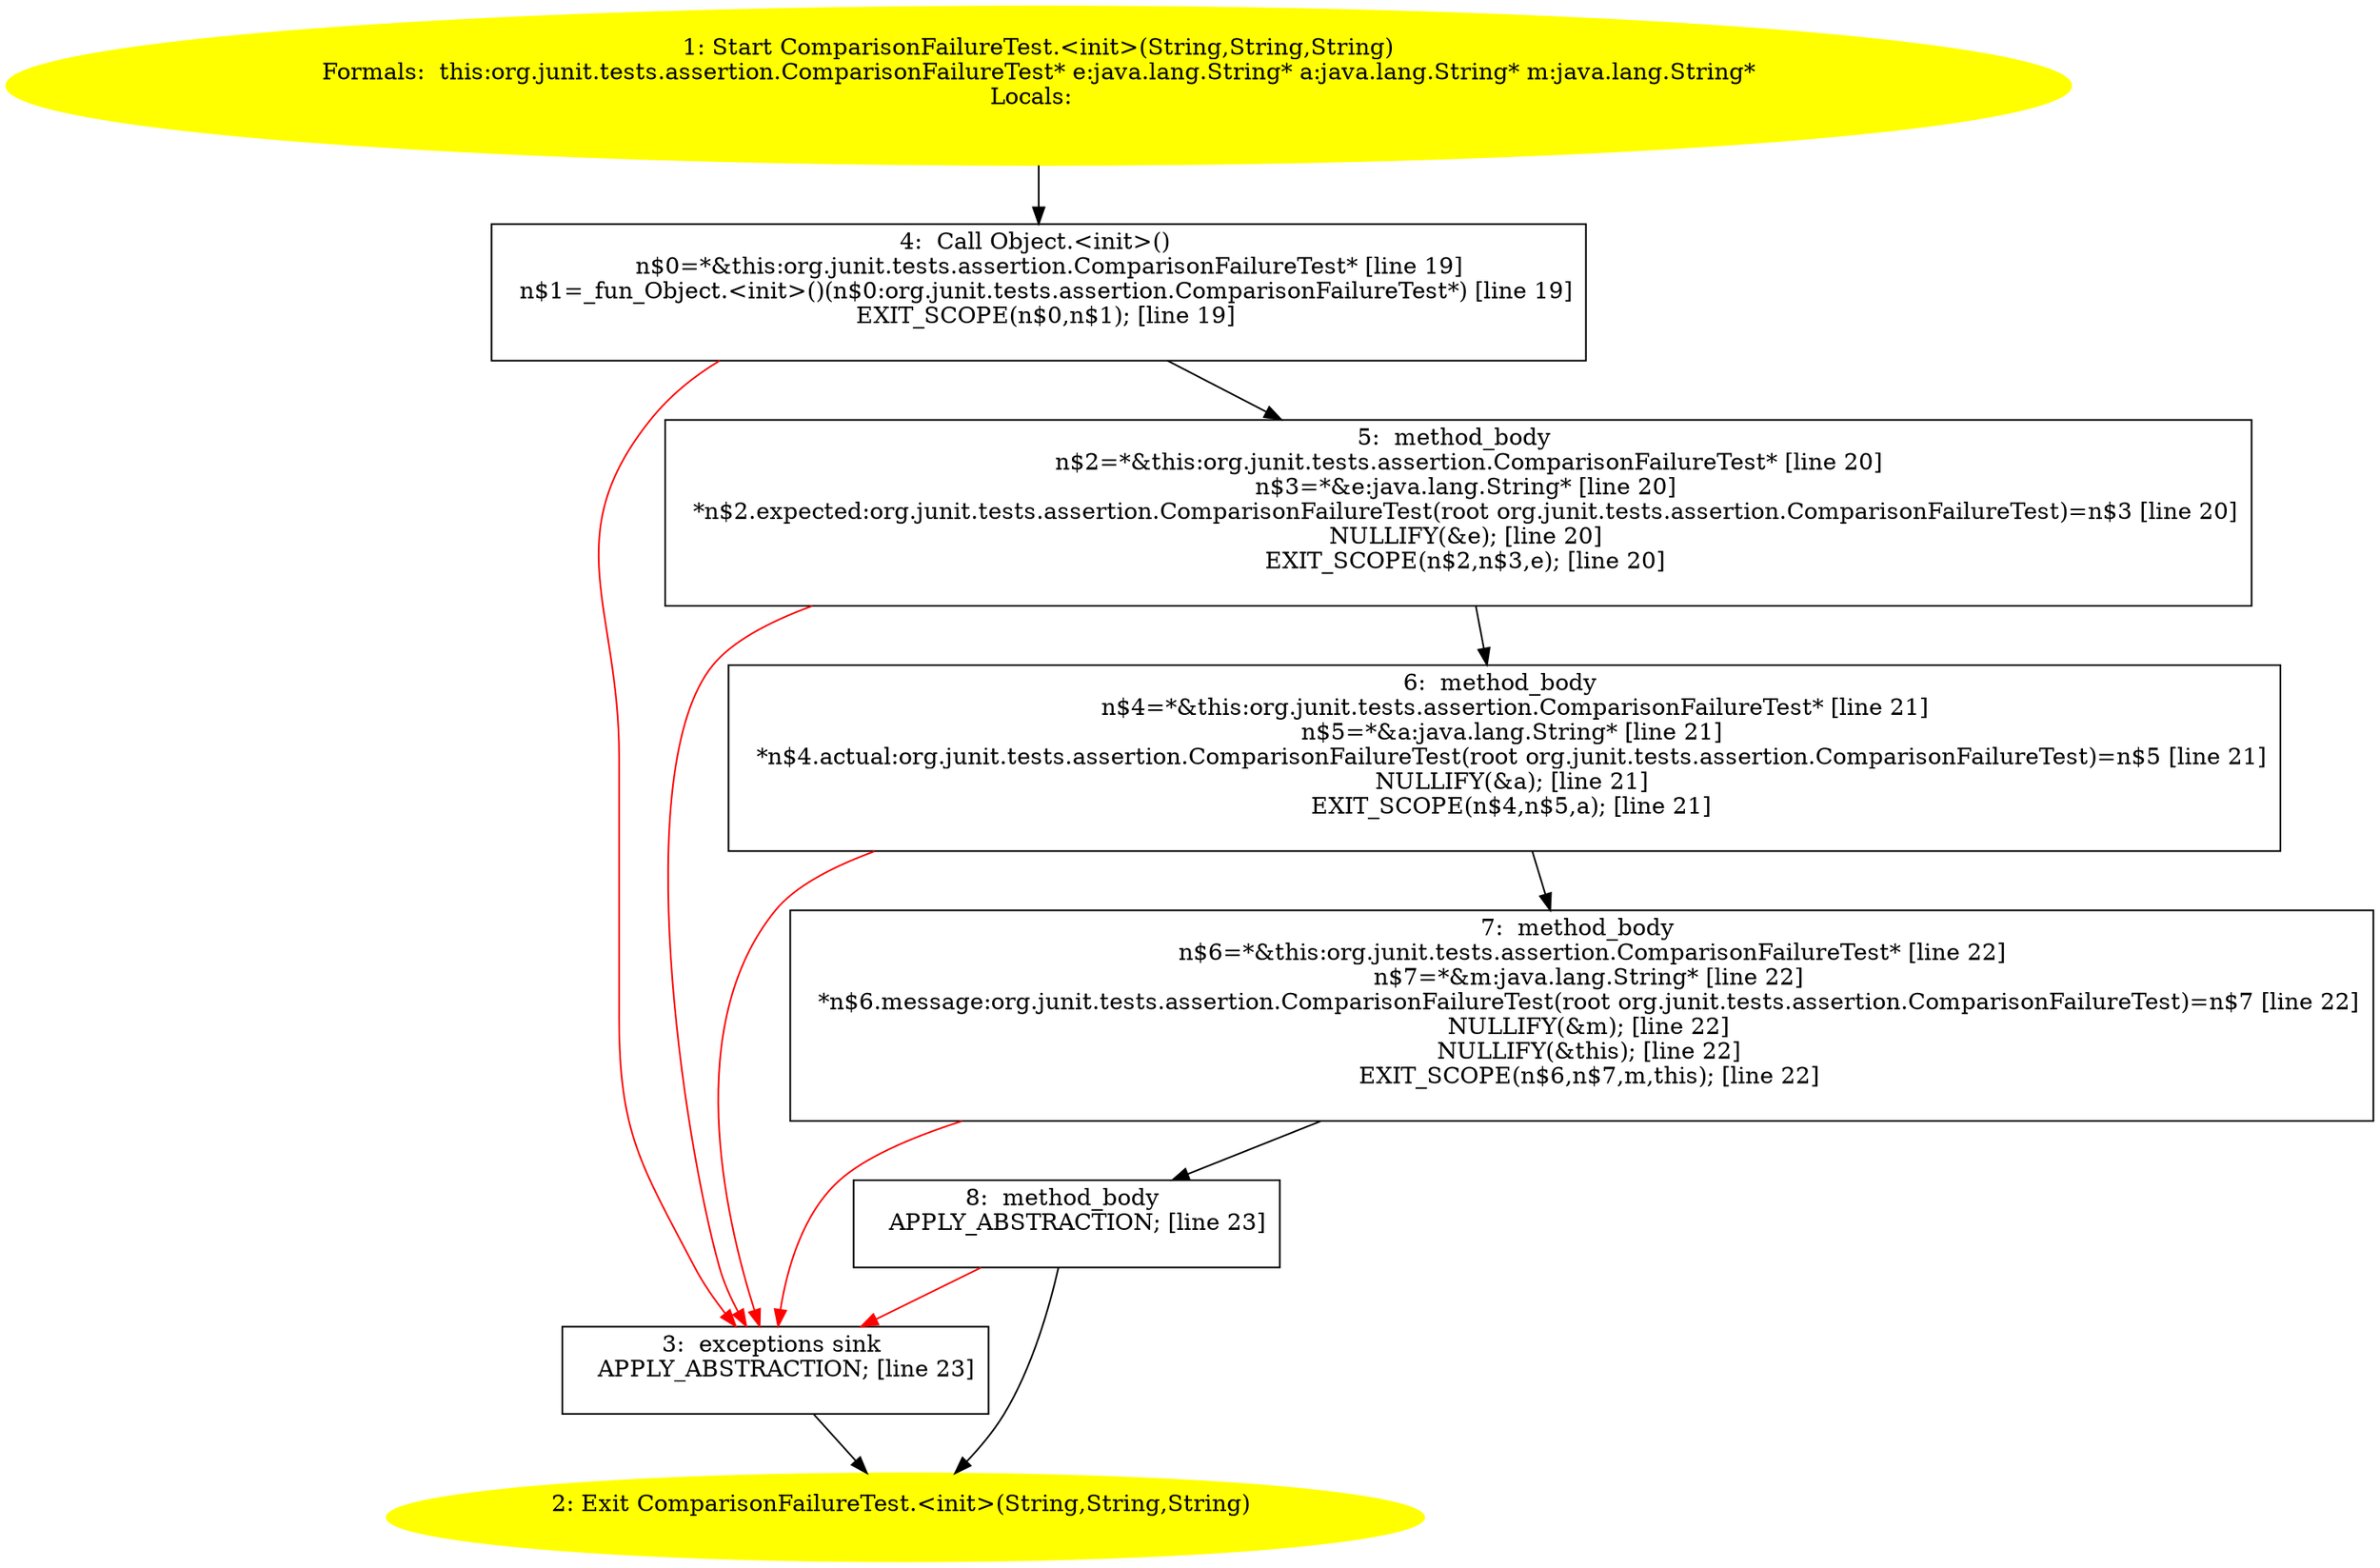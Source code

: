 /* @generated */
digraph cfg {
"org.junit.tests.assertion.ComparisonFailureTest.<init>(java.lang.String,java.lang.String,java.lang.S.75a3da7f5af56c52d25328d7a47fe9e2_1" [label="1: Start ComparisonFailureTest.<init>(String,String,String)\nFormals:  this:org.junit.tests.assertion.ComparisonFailureTest* e:java.lang.String* a:java.lang.String* m:java.lang.String*\nLocals:  \n  " color=yellow style=filled]
	

	 "org.junit.tests.assertion.ComparisonFailureTest.<init>(java.lang.String,java.lang.String,java.lang.S.75a3da7f5af56c52d25328d7a47fe9e2_1" -> "org.junit.tests.assertion.ComparisonFailureTest.<init>(java.lang.String,java.lang.String,java.lang.S.75a3da7f5af56c52d25328d7a47fe9e2_4" ;
"org.junit.tests.assertion.ComparisonFailureTest.<init>(java.lang.String,java.lang.String,java.lang.S.75a3da7f5af56c52d25328d7a47fe9e2_2" [label="2: Exit ComparisonFailureTest.<init>(String,String,String) \n  " color=yellow style=filled]
	

"org.junit.tests.assertion.ComparisonFailureTest.<init>(java.lang.String,java.lang.String,java.lang.S.75a3da7f5af56c52d25328d7a47fe9e2_3" [label="3:  exceptions sink \n   APPLY_ABSTRACTION; [line 23]\n " shape="box"]
	

	 "org.junit.tests.assertion.ComparisonFailureTest.<init>(java.lang.String,java.lang.String,java.lang.S.75a3da7f5af56c52d25328d7a47fe9e2_3" -> "org.junit.tests.assertion.ComparisonFailureTest.<init>(java.lang.String,java.lang.String,java.lang.S.75a3da7f5af56c52d25328d7a47fe9e2_2" ;
"org.junit.tests.assertion.ComparisonFailureTest.<init>(java.lang.String,java.lang.String,java.lang.S.75a3da7f5af56c52d25328d7a47fe9e2_4" [label="4:  Call Object.<init>() \n   n$0=*&this:org.junit.tests.assertion.ComparisonFailureTest* [line 19]\n  n$1=_fun_Object.<init>()(n$0:org.junit.tests.assertion.ComparisonFailureTest*) [line 19]\n  EXIT_SCOPE(n$0,n$1); [line 19]\n " shape="box"]
	

	 "org.junit.tests.assertion.ComparisonFailureTest.<init>(java.lang.String,java.lang.String,java.lang.S.75a3da7f5af56c52d25328d7a47fe9e2_4" -> "org.junit.tests.assertion.ComparisonFailureTest.<init>(java.lang.String,java.lang.String,java.lang.S.75a3da7f5af56c52d25328d7a47fe9e2_5" ;
	 "org.junit.tests.assertion.ComparisonFailureTest.<init>(java.lang.String,java.lang.String,java.lang.S.75a3da7f5af56c52d25328d7a47fe9e2_4" -> "org.junit.tests.assertion.ComparisonFailureTest.<init>(java.lang.String,java.lang.String,java.lang.S.75a3da7f5af56c52d25328d7a47fe9e2_3" [color="red" ];
"org.junit.tests.assertion.ComparisonFailureTest.<init>(java.lang.String,java.lang.String,java.lang.S.75a3da7f5af56c52d25328d7a47fe9e2_5" [label="5:  method_body \n   n$2=*&this:org.junit.tests.assertion.ComparisonFailureTest* [line 20]\n  n$3=*&e:java.lang.String* [line 20]\n  *n$2.expected:org.junit.tests.assertion.ComparisonFailureTest(root org.junit.tests.assertion.ComparisonFailureTest)=n$3 [line 20]\n  NULLIFY(&e); [line 20]\n  EXIT_SCOPE(n$2,n$3,e); [line 20]\n " shape="box"]
	

	 "org.junit.tests.assertion.ComparisonFailureTest.<init>(java.lang.String,java.lang.String,java.lang.S.75a3da7f5af56c52d25328d7a47fe9e2_5" -> "org.junit.tests.assertion.ComparisonFailureTest.<init>(java.lang.String,java.lang.String,java.lang.S.75a3da7f5af56c52d25328d7a47fe9e2_6" ;
	 "org.junit.tests.assertion.ComparisonFailureTest.<init>(java.lang.String,java.lang.String,java.lang.S.75a3da7f5af56c52d25328d7a47fe9e2_5" -> "org.junit.tests.assertion.ComparisonFailureTest.<init>(java.lang.String,java.lang.String,java.lang.S.75a3da7f5af56c52d25328d7a47fe9e2_3" [color="red" ];
"org.junit.tests.assertion.ComparisonFailureTest.<init>(java.lang.String,java.lang.String,java.lang.S.75a3da7f5af56c52d25328d7a47fe9e2_6" [label="6:  method_body \n   n$4=*&this:org.junit.tests.assertion.ComparisonFailureTest* [line 21]\n  n$5=*&a:java.lang.String* [line 21]\n  *n$4.actual:org.junit.tests.assertion.ComparisonFailureTest(root org.junit.tests.assertion.ComparisonFailureTest)=n$5 [line 21]\n  NULLIFY(&a); [line 21]\n  EXIT_SCOPE(n$4,n$5,a); [line 21]\n " shape="box"]
	

	 "org.junit.tests.assertion.ComparisonFailureTest.<init>(java.lang.String,java.lang.String,java.lang.S.75a3da7f5af56c52d25328d7a47fe9e2_6" -> "org.junit.tests.assertion.ComparisonFailureTest.<init>(java.lang.String,java.lang.String,java.lang.S.75a3da7f5af56c52d25328d7a47fe9e2_7" ;
	 "org.junit.tests.assertion.ComparisonFailureTest.<init>(java.lang.String,java.lang.String,java.lang.S.75a3da7f5af56c52d25328d7a47fe9e2_6" -> "org.junit.tests.assertion.ComparisonFailureTest.<init>(java.lang.String,java.lang.String,java.lang.S.75a3da7f5af56c52d25328d7a47fe9e2_3" [color="red" ];
"org.junit.tests.assertion.ComparisonFailureTest.<init>(java.lang.String,java.lang.String,java.lang.S.75a3da7f5af56c52d25328d7a47fe9e2_7" [label="7:  method_body \n   n$6=*&this:org.junit.tests.assertion.ComparisonFailureTest* [line 22]\n  n$7=*&m:java.lang.String* [line 22]\n  *n$6.message:org.junit.tests.assertion.ComparisonFailureTest(root org.junit.tests.assertion.ComparisonFailureTest)=n$7 [line 22]\n  NULLIFY(&m); [line 22]\n  NULLIFY(&this); [line 22]\n  EXIT_SCOPE(n$6,n$7,m,this); [line 22]\n " shape="box"]
	

	 "org.junit.tests.assertion.ComparisonFailureTest.<init>(java.lang.String,java.lang.String,java.lang.S.75a3da7f5af56c52d25328d7a47fe9e2_7" -> "org.junit.tests.assertion.ComparisonFailureTest.<init>(java.lang.String,java.lang.String,java.lang.S.75a3da7f5af56c52d25328d7a47fe9e2_8" ;
	 "org.junit.tests.assertion.ComparisonFailureTest.<init>(java.lang.String,java.lang.String,java.lang.S.75a3da7f5af56c52d25328d7a47fe9e2_7" -> "org.junit.tests.assertion.ComparisonFailureTest.<init>(java.lang.String,java.lang.String,java.lang.S.75a3da7f5af56c52d25328d7a47fe9e2_3" [color="red" ];
"org.junit.tests.assertion.ComparisonFailureTest.<init>(java.lang.String,java.lang.String,java.lang.S.75a3da7f5af56c52d25328d7a47fe9e2_8" [label="8:  method_body \n   APPLY_ABSTRACTION; [line 23]\n " shape="box"]
	

	 "org.junit.tests.assertion.ComparisonFailureTest.<init>(java.lang.String,java.lang.String,java.lang.S.75a3da7f5af56c52d25328d7a47fe9e2_8" -> "org.junit.tests.assertion.ComparisonFailureTest.<init>(java.lang.String,java.lang.String,java.lang.S.75a3da7f5af56c52d25328d7a47fe9e2_2" ;
	 "org.junit.tests.assertion.ComparisonFailureTest.<init>(java.lang.String,java.lang.String,java.lang.S.75a3da7f5af56c52d25328d7a47fe9e2_8" -> "org.junit.tests.assertion.ComparisonFailureTest.<init>(java.lang.String,java.lang.String,java.lang.S.75a3da7f5af56c52d25328d7a47fe9e2_3" [color="red" ];
}
